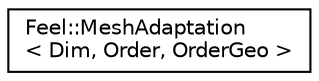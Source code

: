 digraph "Graphical Class Hierarchy"
{
 // LATEX_PDF_SIZE
  edge [fontname="Helvetica",fontsize="10",labelfontname="Helvetica",labelfontsize="10"];
  node [fontname="Helvetica",fontsize="10",shape=record];
  rankdir="LR";
  Node0 [label="Feel::MeshAdaptation\l\< Dim, Order, OrderGeo \>",height=0.2,width=0.4,color="black", fillcolor="white", style="filled",URL="$classFeel_1_1MeshAdaptation.html",tooltip=" "];
}
